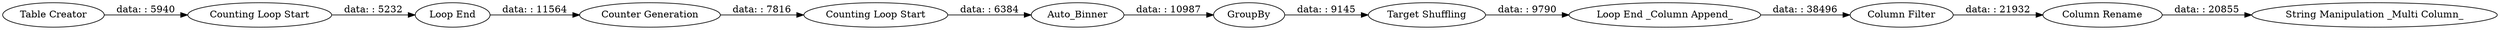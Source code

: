 digraph {
	"-4606879461296045894_10" [label="Counting Loop Start"]
	"-4606879461296045894_71" [label="Counting Loop Start"]
	"-4606879461296045894_57" [label="Target Shuffling"]
	"-4606879461296045894_84" [label="Column Rename"]
	"-4606879461296045894_73" [label=GroupBy]
	"-4606879461296045894_89" [label="Loop End"]
	"-4606879461296045894_3" [label="Table Creator"]
	"-4606879461296045894_72" [label=Auto_Binner]
	"-4606879461296045894_8" [label="Counter Generation"]
	"-4606879461296045894_75" [label="Column Filter"]
	"-4606879461296045894_50" [label="String Manipulation _Multi Column_"]
	"-4606879461296045894_79" [label="Loop End _Column Append_"]
	"-4606879461296045894_72" -> "-4606879461296045894_73" [label="data: : 10987"]
	"-4606879461296045894_73" -> "-4606879461296045894_57" [label="data: : 9145"]
	"-4606879461296045894_57" -> "-4606879461296045894_79" [label="data: : 9790"]
	"-4606879461296045894_89" -> "-4606879461296045894_8" [label="data: : 11564"]
	"-4606879461296045894_71" -> "-4606879461296045894_72" [label="data: : 6384"]
	"-4606879461296045894_84" -> "-4606879461296045894_50" [label="data: : 20855"]
	"-4606879461296045894_3" -> "-4606879461296045894_10" [label="data: : 5940"]
	"-4606879461296045894_75" -> "-4606879461296045894_84" [label="data: : 21932"]
	"-4606879461296045894_8" -> "-4606879461296045894_71" [label="data: : 7816"]
	"-4606879461296045894_79" -> "-4606879461296045894_75" [label="data: : 38496"]
	"-4606879461296045894_10" -> "-4606879461296045894_89" [label="data: : 5232"]
	rankdir=LR
}

